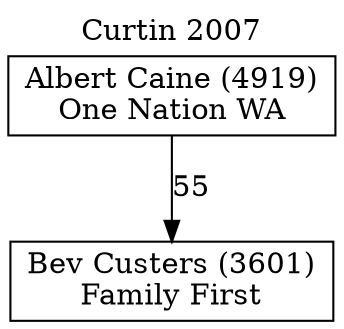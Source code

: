 // House preference flow
digraph "Bev Custers (3601)_Curtin_2007" {
	graph [label="Curtin 2007" labelloc=t mclimit=10]
	node [shape=box]
	"Bev Custers (3601)" [label="Bev Custers (3601)
Family First"]
	"Albert Caine (4919)" [label="Albert Caine (4919)
One Nation WA"]
	"Albert Caine (4919)" -> "Bev Custers (3601)" [label=55]
}
